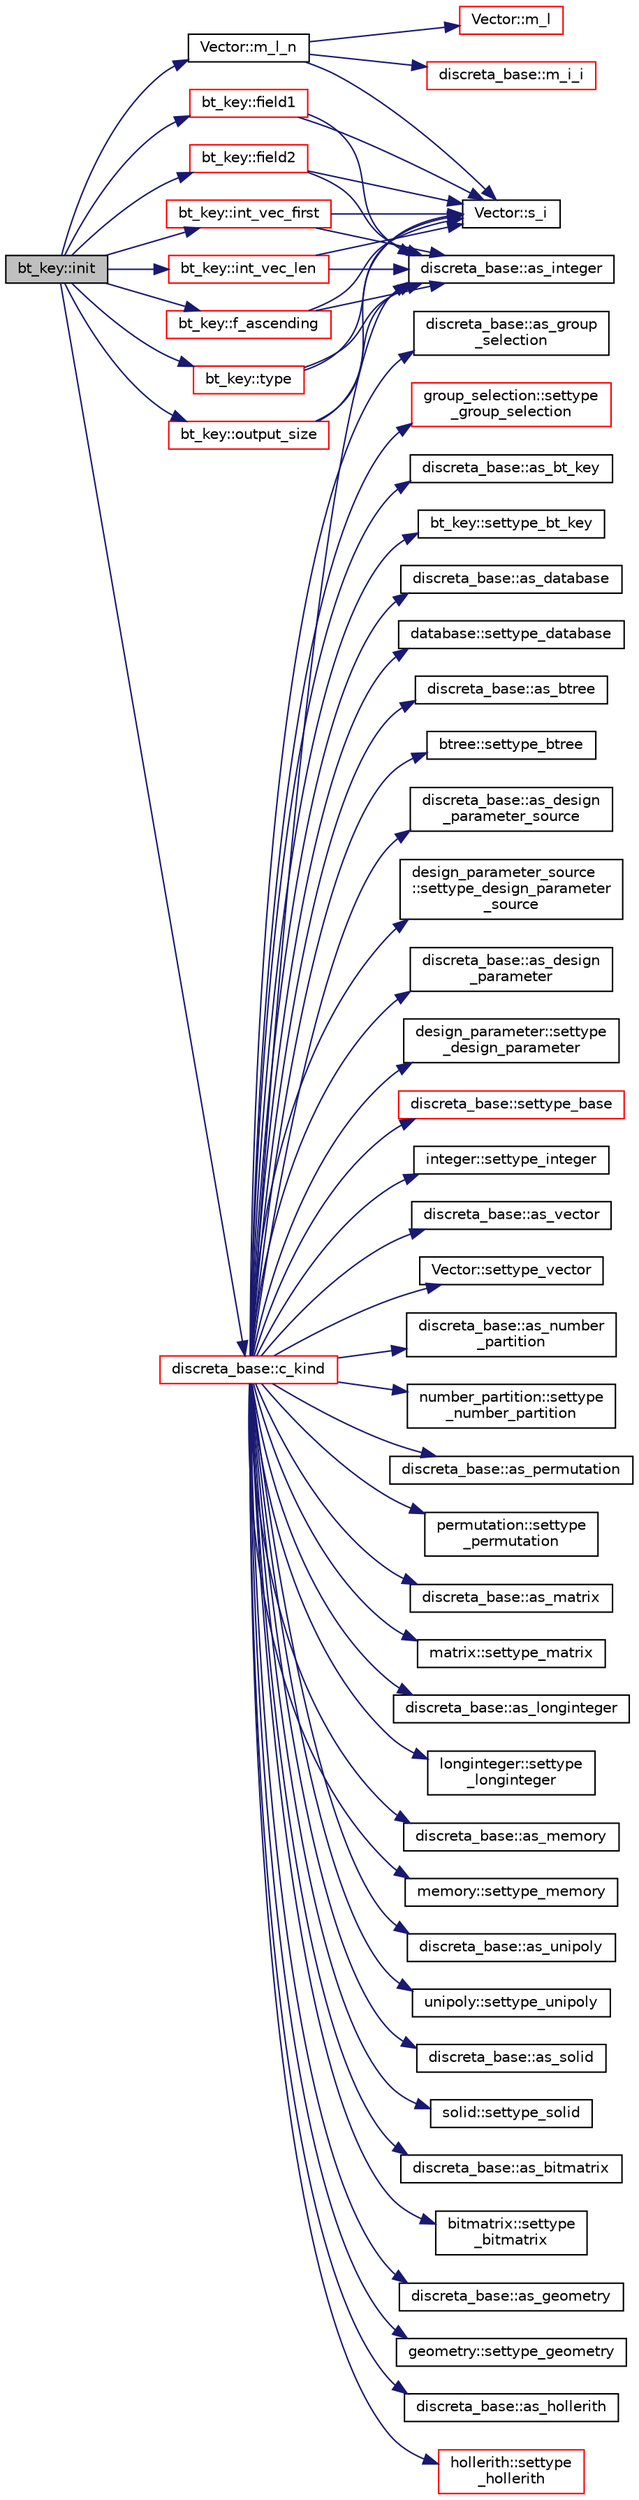 digraph "bt_key::init"
{
  edge [fontname="Helvetica",fontsize="10",labelfontname="Helvetica",labelfontsize="10"];
  node [fontname="Helvetica",fontsize="10",shape=record];
  rankdir="LR";
  Node694 [label="bt_key::init",height=0.2,width=0.4,color="black", fillcolor="grey75", style="filled", fontcolor="black"];
  Node694 -> Node695 [color="midnightblue",fontsize="10",style="solid",fontname="Helvetica"];
  Node695 [label="Vector::m_l_n",height=0.2,width=0.4,color="black", fillcolor="white", style="filled",URL="$d5/db2/class_vector.html#a5c7c126e6266ecdc832c5ce5bc1cca2f"];
  Node695 -> Node696 [color="midnightblue",fontsize="10",style="solid",fontname="Helvetica"];
  Node696 [label="Vector::m_l",height=0.2,width=0.4,color="red", fillcolor="white", style="filled",URL="$d5/db2/class_vector.html#a00f5520c2a6b4f5282a1a8bcf8ea74eb"];
  Node695 -> Node746 [color="midnightblue",fontsize="10",style="solid",fontname="Helvetica"];
  Node746 [label="Vector::s_i",height=0.2,width=0.4,color="black", fillcolor="white", style="filled",URL="$d5/db2/class_vector.html#a1c4fe1752523df8119f70dd550244871"];
  Node695 -> Node747 [color="midnightblue",fontsize="10",style="solid",fontname="Helvetica"];
  Node747 [label="discreta_base::m_i_i",height=0.2,width=0.4,color="red", fillcolor="white", style="filled",URL="$d7/d71/classdiscreta__base.html#aa231464a9d4bc233f66608021c9ad997"];
  Node694 -> Node749 [color="midnightblue",fontsize="10",style="solid",fontname="Helvetica"];
  Node749 [label="discreta_base::c_kind",height=0.2,width=0.4,color="red", fillcolor="white", style="filled",URL="$d7/d71/classdiscreta__base.html#adc2ff61589c2d083688e7a43f333cb62"];
  Node749 -> Node750 [color="midnightblue",fontsize="10",style="solid",fontname="Helvetica"];
  Node750 [label="discreta_base::settype_base",height=0.2,width=0.4,color="red", fillcolor="white", style="filled",URL="$d7/d71/classdiscreta__base.html#a4f42899a89447d1c3993ea07c38f8ad4"];
  Node749 -> Node706 [color="midnightblue",fontsize="10",style="solid",fontname="Helvetica"];
  Node706 [label="discreta_base::as_integer",height=0.2,width=0.4,color="black", fillcolor="white", style="filled",URL="$d7/d71/classdiscreta__base.html#a00d7691eaf874fd283d942692fe8dd26"];
  Node749 -> Node751 [color="midnightblue",fontsize="10",style="solid",fontname="Helvetica"];
  Node751 [label="integer::settype_integer",height=0.2,width=0.4,color="black", fillcolor="white", style="filled",URL="$d0/de5/classinteger.html#a6265c65ef311229acd513d748faba796"];
  Node749 -> Node708 [color="midnightblue",fontsize="10",style="solid",fontname="Helvetica"];
  Node708 [label="discreta_base::as_vector",height=0.2,width=0.4,color="black", fillcolor="white", style="filled",URL="$d7/d71/classdiscreta__base.html#a7bdd6cae39c380b128ee9e17e42cf020"];
  Node749 -> Node752 [color="midnightblue",fontsize="10",style="solid",fontname="Helvetica"];
  Node752 [label="Vector::settype_vector",height=0.2,width=0.4,color="black", fillcolor="white", style="filled",URL="$d5/db2/class_vector.html#a34e0d00b18c051f23904a8429fa6c8b4"];
  Node749 -> Node711 [color="midnightblue",fontsize="10",style="solid",fontname="Helvetica"];
  Node711 [label="discreta_base::as_number\l_partition",height=0.2,width=0.4,color="black", fillcolor="white", style="filled",URL="$d7/d71/classdiscreta__base.html#a307aa09de0e925d46697707968ffab00"];
  Node749 -> Node753 [color="midnightblue",fontsize="10",style="solid",fontname="Helvetica"];
  Node753 [label="number_partition::settype\l_number_partition",height=0.2,width=0.4,color="black", fillcolor="white", style="filled",URL="$df/d50/classnumber__partition.html#a3aaec1b557758f643ffc8555bbc358be"];
  Node749 -> Node713 [color="midnightblue",fontsize="10",style="solid",fontname="Helvetica"];
  Node713 [label="discreta_base::as_permutation",height=0.2,width=0.4,color="black", fillcolor="white", style="filled",URL="$d7/d71/classdiscreta__base.html#aa4e72f36a82984239b12ae831e131098"];
  Node749 -> Node754 [color="midnightblue",fontsize="10",style="solid",fontname="Helvetica"];
  Node754 [label="permutation::settype\l_permutation",height=0.2,width=0.4,color="black", fillcolor="white", style="filled",URL="$d0/d08/classpermutation.html#af1eea29f86195cede9562e444664c28c"];
  Node749 -> Node715 [color="midnightblue",fontsize="10",style="solid",fontname="Helvetica"];
  Node715 [label="discreta_base::as_matrix",height=0.2,width=0.4,color="black", fillcolor="white", style="filled",URL="$d7/d71/classdiscreta__base.html#ae4d7f56d917a4707b838fbffde6467ff"];
  Node749 -> Node755 [color="midnightblue",fontsize="10",style="solid",fontname="Helvetica"];
  Node755 [label="matrix::settype_matrix",height=0.2,width=0.4,color="black", fillcolor="white", style="filled",URL="$d1/d8d/classmatrix.html#a1780283a64a789e4084d792683d276bb"];
  Node749 -> Node718 [color="midnightblue",fontsize="10",style="solid",fontname="Helvetica"];
  Node718 [label="discreta_base::as_longinteger",height=0.2,width=0.4,color="black", fillcolor="white", style="filled",URL="$d7/d71/classdiscreta__base.html#a20a094639eb711b10c8694c51937f7cd"];
  Node749 -> Node756 [color="midnightblue",fontsize="10",style="solid",fontname="Helvetica"];
  Node756 [label="longinteger::settype\l_longinteger",height=0.2,width=0.4,color="black", fillcolor="white", style="filled",URL="$d3/d71/classlonginteger.html#ae5f811ece8df31b9ff114368a18e1dc5"];
  Node749 -> Node721 [color="midnightblue",fontsize="10",style="solid",fontname="Helvetica"];
  Node721 [label="discreta_base::as_memory",height=0.2,width=0.4,color="black", fillcolor="white", style="filled",URL="$d7/d71/classdiscreta__base.html#ad94b2d7dce0cd4fa22db57f6e79c4bd2"];
  Node749 -> Node757 [color="midnightblue",fontsize="10",style="solid",fontname="Helvetica"];
  Node757 [label="memory::settype_memory",height=0.2,width=0.4,color="black", fillcolor="white", style="filled",URL="$d8/d99/classmemory.html#a33aae277f9b8fe36b02e9d5da895451b"];
  Node749 -> Node723 [color="midnightblue",fontsize="10",style="solid",fontname="Helvetica"];
  Node723 [label="discreta_base::as_unipoly",height=0.2,width=0.4,color="black", fillcolor="white", style="filled",URL="$d7/d71/classdiscreta__base.html#ad50d8027f039fe5c2478cddb243adc9d"];
  Node749 -> Node758 [color="midnightblue",fontsize="10",style="solid",fontname="Helvetica"];
  Node758 [label="unipoly::settype_unipoly",height=0.2,width=0.4,color="black", fillcolor="white", style="filled",URL="$d1/d89/classunipoly.html#a8db854fcc85c5e1150b1f1b1c005c95b"];
  Node749 -> Node725 [color="midnightblue",fontsize="10",style="solid",fontname="Helvetica"];
  Node725 [label="discreta_base::as_solid",height=0.2,width=0.4,color="black", fillcolor="white", style="filled",URL="$d7/d71/classdiscreta__base.html#a1fc5f2b85ec97ab0a69dd64903c970a5"];
  Node749 -> Node759 [color="midnightblue",fontsize="10",style="solid",fontname="Helvetica"];
  Node759 [label="solid::settype_solid",height=0.2,width=0.4,color="black", fillcolor="white", style="filled",URL="$d8/def/classsolid.html#a775bd4821f75a8aee4ea3d4335ff90e0"];
  Node749 -> Node727 [color="midnightblue",fontsize="10",style="solid",fontname="Helvetica"];
  Node727 [label="discreta_base::as_bitmatrix",height=0.2,width=0.4,color="black", fillcolor="white", style="filled",URL="$d7/d71/classdiscreta__base.html#a071ad54ea8ef6c9d1d15f532e5a76df6"];
  Node749 -> Node760 [color="midnightblue",fontsize="10",style="solid",fontname="Helvetica"];
  Node760 [label="bitmatrix::settype\l_bitmatrix",height=0.2,width=0.4,color="black", fillcolor="white", style="filled",URL="$de/dc8/classbitmatrix.html#acb571d947f9526665ebbdc0ce3e2a973"];
  Node749 -> Node729 [color="midnightblue",fontsize="10",style="solid",fontname="Helvetica"];
  Node729 [label="discreta_base::as_geometry",height=0.2,width=0.4,color="black", fillcolor="white", style="filled",URL="$d7/d71/classdiscreta__base.html#a38fc7b4cdd830703e9d87354b79bc5c8"];
  Node749 -> Node761 [color="midnightblue",fontsize="10",style="solid",fontname="Helvetica"];
  Node761 [label="geometry::settype_geometry",height=0.2,width=0.4,color="black", fillcolor="white", style="filled",URL="$da/d44/classgeometry.html#ab4a336baba6a3f56f5ffa053a5be5ba7"];
  Node749 -> Node731 [color="midnightblue",fontsize="10",style="solid",fontname="Helvetica"];
  Node731 [label="discreta_base::as_hollerith",height=0.2,width=0.4,color="black", fillcolor="white", style="filled",URL="$d7/d71/classdiscreta__base.html#a3e66f82711f314710107e2f29e589690"];
  Node749 -> Node762 [color="midnightblue",fontsize="10",style="solid",fontname="Helvetica"];
  Node762 [label="hollerith::settype\l_hollerith",height=0.2,width=0.4,color="red", fillcolor="white", style="filled",URL="$d8/d99/classhollerith.html#a23bbd4acfc88a0e90f1245f243f51f76"];
  Node749 -> Node733 [color="midnightblue",fontsize="10",style="solid",fontname="Helvetica"];
  Node733 [label="discreta_base::as_group\l_selection",height=0.2,width=0.4,color="black", fillcolor="white", style="filled",URL="$d7/d71/classdiscreta__base.html#aae1bac4883c567718bef9fb610abbdc8"];
  Node749 -> Node764 [color="midnightblue",fontsize="10",style="solid",fontname="Helvetica"];
  Node764 [label="group_selection::settype\l_group_selection",height=0.2,width=0.4,color="red", fillcolor="white", style="filled",URL="$d6/db0/classgroup__selection.html#a015ed73b7b8d784bedd4d11ac1fc0ec1"];
  Node749 -> Node735 [color="midnightblue",fontsize="10",style="solid",fontname="Helvetica"];
  Node735 [label="discreta_base::as_bt_key",height=0.2,width=0.4,color="black", fillcolor="white", style="filled",URL="$d7/d71/classdiscreta__base.html#a2734c6e08dca17cf6588bd5064ec1b9f"];
  Node749 -> Node766 [color="midnightblue",fontsize="10",style="solid",fontname="Helvetica"];
  Node766 [label="bt_key::settype_bt_key",height=0.2,width=0.4,color="black", fillcolor="white", style="filled",URL="$d1/de5/classbt__key.html#a352bb10beb7c789d8d29373035824800"];
  Node749 -> Node737 [color="midnightblue",fontsize="10",style="solid",fontname="Helvetica"];
  Node737 [label="discreta_base::as_database",height=0.2,width=0.4,color="black", fillcolor="white", style="filled",URL="$d7/d71/classdiscreta__base.html#ab055d39d58210a2b03ba3d33703b09a9"];
  Node749 -> Node767 [color="midnightblue",fontsize="10",style="solid",fontname="Helvetica"];
  Node767 [label="database::settype_database",height=0.2,width=0.4,color="black", fillcolor="white", style="filled",URL="$db/d72/classdatabase.html#a014639aa001462e480eb1f3984839b72"];
  Node749 -> Node739 [color="midnightblue",fontsize="10",style="solid",fontname="Helvetica"];
  Node739 [label="discreta_base::as_btree",height=0.2,width=0.4,color="black", fillcolor="white", style="filled",URL="$d7/d71/classdiscreta__base.html#a78e76674cef2ec113c17989c11288778"];
  Node749 -> Node768 [color="midnightblue",fontsize="10",style="solid",fontname="Helvetica"];
  Node768 [label="btree::settype_btree",height=0.2,width=0.4,color="black", fillcolor="white", style="filled",URL="$dd/db0/classbtree.html#a5a1b9773c848908a6050cc733d2d9780"];
  Node749 -> Node741 [color="midnightblue",fontsize="10",style="solid",fontname="Helvetica"];
  Node741 [label="discreta_base::as_design\l_parameter_source",height=0.2,width=0.4,color="black", fillcolor="white", style="filled",URL="$d7/d71/classdiscreta__base.html#a59cbf837c6582ded5bc586265d13d81a"];
  Node749 -> Node769 [color="midnightblue",fontsize="10",style="solid",fontname="Helvetica"];
  Node769 [label="design_parameter_source\l::settype_design_parameter\l_source",height=0.2,width=0.4,color="black", fillcolor="white", style="filled",URL="$df/d4b/classdesign__parameter__source.html#a3af3b851df87bd1661fb9c9ce18822c8"];
  Node749 -> Node743 [color="midnightblue",fontsize="10",style="solid",fontname="Helvetica"];
  Node743 [label="discreta_base::as_design\l_parameter",height=0.2,width=0.4,color="black", fillcolor="white", style="filled",URL="$d7/d71/classdiscreta__base.html#aab24ff38ea1c5471ab3de42e014d0f2a"];
  Node749 -> Node770 [color="midnightblue",fontsize="10",style="solid",fontname="Helvetica"];
  Node770 [label="design_parameter::settype\l_design_parameter",height=0.2,width=0.4,color="black", fillcolor="white", style="filled",URL="$da/d94/classdesign__parameter.html#a8b19d277f2b7d09c2531a527dfc0359e"];
  Node694 -> Node772 [color="midnightblue",fontsize="10",style="solid",fontname="Helvetica"];
  Node772 [label="bt_key::type",height=0.2,width=0.4,color="red", fillcolor="white", style="filled",URL="$d1/de5/classbt__key.html#ae788a415a20f75fe7160408a055bb33f"];
  Node772 -> Node746 [color="midnightblue",fontsize="10",style="solid",fontname="Helvetica"];
  Node772 -> Node706 [color="midnightblue",fontsize="10",style="solid",fontname="Helvetica"];
  Node694 -> Node774 [color="midnightblue",fontsize="10",style="solid",fontname="Helvetica"];
  Node774 [label="bt_key::output_size",height=0.2,width=0.4,color="red", fillcolor="white", style="filled",URL="$d1/de5/classbt__key.html#acb48f95d030f62c56051d0cd6e013394"];
  Node774 -> Node746 [color="midnightblue",fontsize="10",style="solid",fontname="Helvetica"];
  Node774 -> Node706 [color="midnightblue",fontsize="10",style="solid",fontname="Helvetica"];
  Node694 -> Node775 [color="midnightblue",fontsize="10",style="solid",fontname="Helvetica"];
  Node775 [label="bt_key::field1",height=0.2,width=0.4,color="red", fillcolor="white", style="filled",URL="$d1/de5/classbt__key.html#af372b25947e954e2a67f59418b9d1f9f"];
  Node775 -> Node746 [color="midnightblue",fontsize="10",style="solid",fontname="Helvetica"];
  Node775 -> Node706 [color="midnightblue",fontsize="10",style="solid",fontname="Helvetica"];
  Node694 -> Node776 [color="midnightblue",fontsize="10",style="solid",fontname="Helvetica"];
  Node776 [label="bt_key::field2",height=0.2,width=0.4,color="red", fillcolor="white", style="filled",URL="$d1/de5/classbt__key.html#a8aea2dcc348cbece3e97a29012dc7ffd"];
  Node776 -> Node746 [color="midnightblue",fontsize="10",style="solid",fontname="Helvetica"];
  Node776 -> Node706 [color="midnightblue",fontsize="10",style="solid",fontname="Helvetica"];
  Node694 -> Node777 [color="midnightblue",fontsize="10",style="solid",fontname="Helvetica"];
  Node777 [label="bt_key::int_vec_first",height=0.2,width=0.4,color="red", fillcolor="white", style="filled",URL="$d1/de5/classbt__key.html#a4ed68c3deb2477a0609065272b5dc4cf"];
  Node777 -> Node746 [color="midnightblue",fontsize="10",style="solid",fontname="Helvetica"];
  Node777 -> Node706 [color="midnightblue",fontsize="10",style="solid",fontname="Helvetica"];
  Node694 -> Node778 [color="midnightblue",fontsize="10",style="solid",fontname="Helvetica"];
  Node778 [label="bt_key::int_vec_len",height=0.2,width=0.4,color="red", fillcolor="white", style="filled",URL="$d1/de5/classbt__key.html#ac8e43906f79bacf330fa1726925b7e37"];
  Node778 -> Node746 [color="midnightblue",fontsize="10",style="solid",fontname="Helvetica"];
  Node778 -> Node706 [color="midnightblue",fontsize="10",style="solid",fontname="Helvetica"];
  Node694 -> Node779 [color="midnightblue",fontsize="10",style="solid",fontname="Helvetica"];
  Node779 [label="bt_key::f_ascending",height=0.2,width=0.4,color="red", fillcolor="white", style="filled",URL="$d1/de5/classbt__key.html#af63f0ac36475ef1912a23b34cb0b1e9d"];
  Node779 -> Node746 [color="midnightblue",fontsize="10",style="solid",fontname="Helvetica"];
  Node779 -> Node706 [color="midnightblue",fontsize="10",style="solid",fontname="Helvetica"];
}
